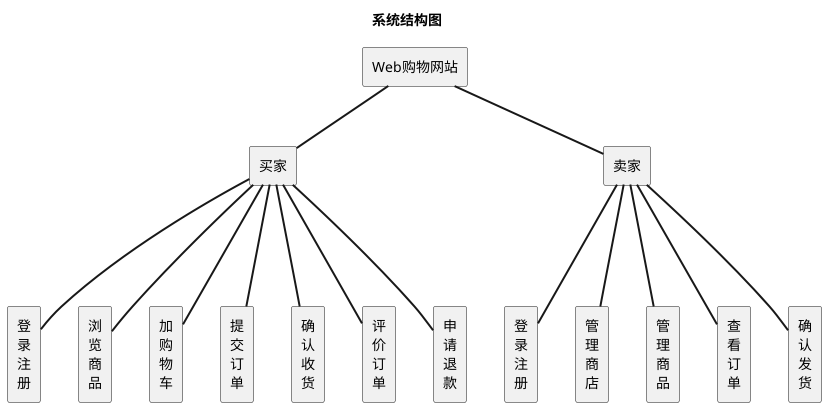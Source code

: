 @startuml

skinparam monochrome true

title 系统结构图

rectangle Web购物网站 as root
rectangle 买家
rectangle 卖家
rectangle "登\n录\n注\n册" as c1
rectangle "浏\n览\n商\n品" as c2
rectangle "加\n购\n物\n车" as c3
rectangle "提\n交\n订\n单" as c4
rectangle "确\n认\n收\n货" as c5
rectangle "评\n价\n订\n单" as c6
rectangle "申\n请\n退\n款" as c7
rectangle "登\n录\n注\n册" as s1
rectangle "管\n理\n商\n店" as s2
rectangle "管\n理\n商\n品" as s3
rectangle "查\n看\n订\n单" as s4
rectangle "确\n认\n发\n货" as s5

root == 买家
root == 卖家
买家 === c1
买家 === c2
买家 === c3
买家 === c4
买家 === c5
买家 === c6
买家 === c7
卖家 === s1
卖家 === s2
卖家 === s3
卖家 === s4
卖家 === s5

@enduml